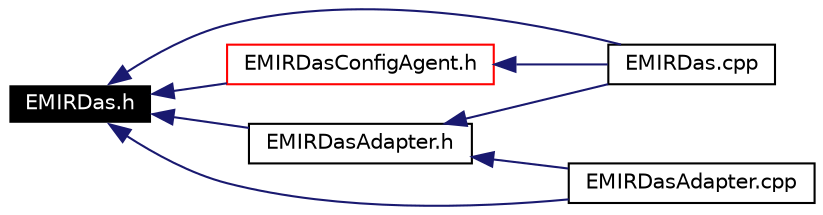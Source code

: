digraph G
{
  edge [fontname="Helvetica",fontsize=10,labelfontname="Helvetica",labelfontsize=10];
  node [fontname="Helvetica",fontsize=10,shape=record];
  rankdir=LR;
  Node1 [label="EMIRDas.h",height=0.2,width=0.4,color="white", fillcolor="black", style="filled" fontcolor="white"];
  Node1 -> Node2 [dir=back,color="midnightblue",fontsize=10,style="solid",fontname="Helvetica"];
  Node2 [label="EMIRDas.cpp",height=0.2,width=0.4,color="black", fillcolor="white", style="filled",URL="$EMIRDas_8cpp.html"];
  Node1 -> Node3 [dir=back,color="midnightblue",fontsize=10,style="solid",fontname="Helvetica"];
  Node3 [label="EMIRDasAdapter.h",height=0.2,width=0.4,color="black", fillcolor="white", style="filled",URL="$EMIRDasAdapter_8h.html"];
  Node3 -> Node2 [dir=back,color="midnightblue",fontsize=10,style="solid",fontname="Helvetica"];
  Node3 -> Node4 [dir=back,color="midnightblue",fontsize=10,style="solid",fontname="Helvetica"];
  Node4 [label="EMIRDasAdapter.cpp",height=0.2,width=0.4,color="black", fillcolor="white", style="filled",URL="$EMIRDasAdapter_8cpp.html"];
  Node1 -> Node5 [dir=back,color="midnightblue",fontsize=10,style="solid",fontname="Helvetica"];
  Node5 [label="EMIRDasConfigAgent.h",height=0.2,width=0.4,color="red", fillcolor="white", style="filled",URL="$EMIRDasConfigAgent_8h.html"];
  Node5 -> Node2 [dir=back,color="midnightblue",fontsize=10,style="solid",fontname="Helvetica"];
  Node1 -> Node4 [dir=back,color="midnightblue",fontsize=10,style="solid",fontname="Helvetica"];
}
